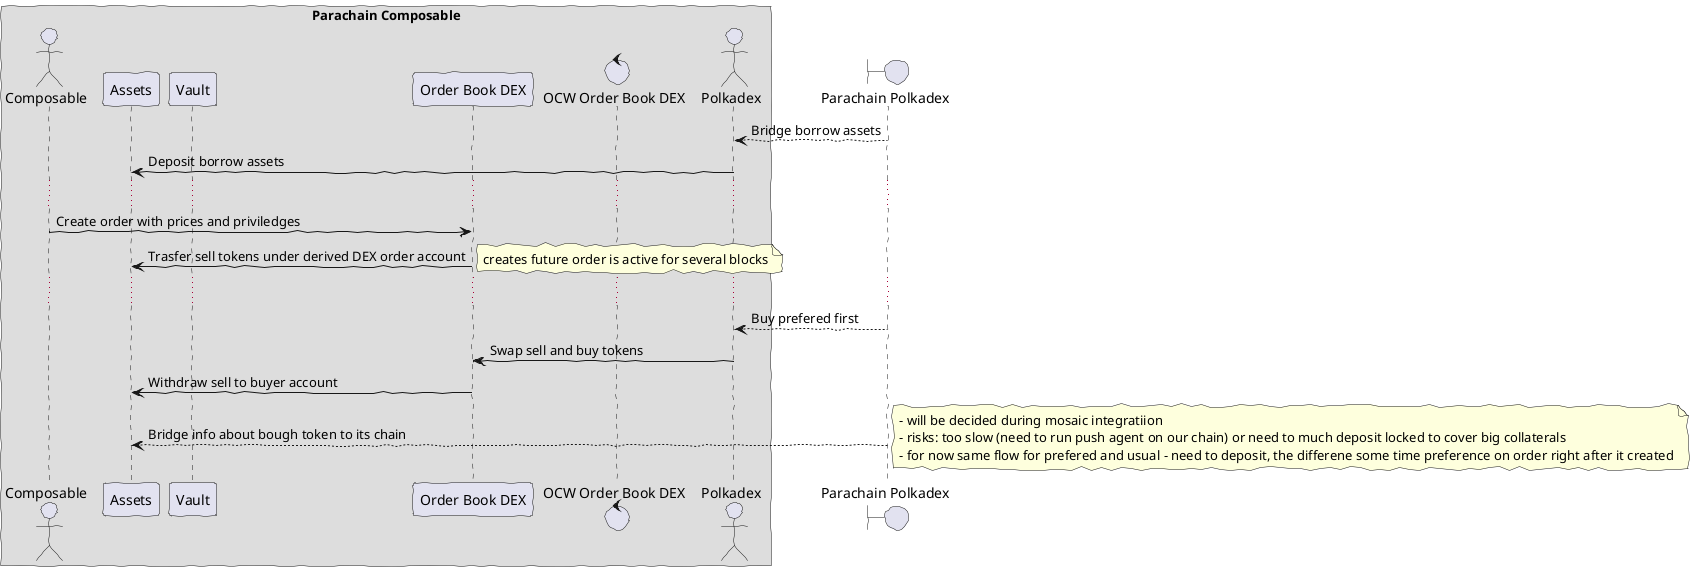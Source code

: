 @startuml
skinparam handwritten true


box "Parachain Composable"
actor Composable as ac
participant "Assets" as pa
participant "Vault" as pv
participant "Order Book DEX" as pd
control "OCW Order Book DEX" as cd
actor Polkadex as ap
end box

boundary "Parachain Polkadex" as bp

bp --> ap : Bridge borrow assets
ap -> pa : Deposit borrow assets
...

ac ->  pd : Create order with prices and priviledges
pd -> pa : Trasfer sell tokens under derived DEX order account
note right
  creates future order is active for several blocks
end note
...

bp --> ap : Buy prefered first
ap -> pd: Swap sell and buy tokens
pd -> pa: Withdraw sell to buyer account
bp --> pa: Bridge info about bough token to its chain
note right
  - will be decided during mosaic integratiion
  - risks: too slow (need to run push agent on our chain) or need to much deposit locked to cover big collaterals
  - for now same flow for prefered and usual - need to deposit, the differene some time preference on order right after it created
end note

@enduml
